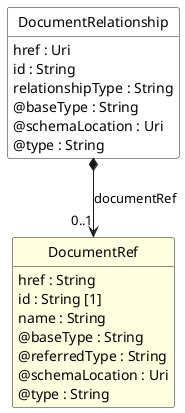 @startuml
hide circle
hide methods
hide stereotype
show <<Enumeration>> stereotype
skinparam class {
   BackgroundColor<<Enumeration>> #E6F5F7
   BackgroundColor<<Ref>> #FFFFE0
   BackgroundColor<<Pivot>> #FFFFFFF
   BackgroundColor<<SimpleType>> #E2F0DA
   BackgroundColor #FCF2E3
}

class DocumentRelationship <<Pivot>> {
    href : Uri
    id : String
    relationshipType : String
    @baseType : String
    @schemaLocation : Uri
    @type : String
}

class DocumentRef  <<Ref>> {
    href : String
    id : String [1]
    name : String
    @baseType : String
    @referredType : String
    @schemaLocation : Uri
    @type : String
}

DocumentRelationship *-->  "0..1" DocumentRef : documentRef

@enduml